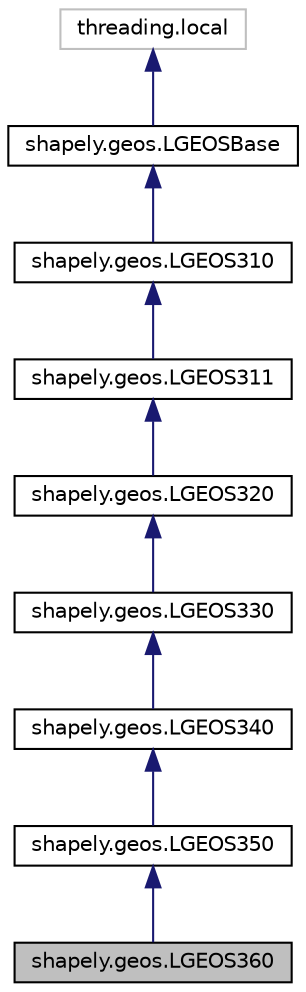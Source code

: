 digraph "shapely.geos.LGEOS360"
{
 // LATEX_PDF_SIZE
  edge [fontname="Helvetica",fontsize="10",labelfontname="Helvetica",labelfontsize="10"];
  node [fontname="Helvetica",fontsize="10",shape=record];
  Node1 [label="shapely.geos.LGEOS360",height=0.2,width=0.4,color="black", fillcolor="grey75", style="filled", fontcolor="black",tooltip=" "];
  Node2 -> Node1 [dir="back",color="midnightblue",fontsize="10",style="solid",fontname="Helvetica"];
  Node2 [label="shapely.geos.LGEOS350",height=0.2,width=0.4,color="black", fillcolor="white", style="filled",URL="$d1/dde/classshapely_1_1geos_1_1_l_g_e_o_s350.html",tooltip=" "];
  Node3 -> Node2 [dir="back",color="midnightblue",fontsize="10",style="solid",fontname="Helvetica"];
  Node3 [label="shapely.geos.LGEOS340",height=0.2,width=0.4,color="black", fillcolor="white", style="filled",URL="$d8/db5/classshapely_1_1geos_1_1_l_g_e_o_s340.html",tooltip=" "];
  Node4 -> Node3 [dir="back",color="midnightblue",fontsize="10",style="solid",fontname="Helvetica"];
  Node4 [label="shapely.geos.LGEOS330",height=0.2,width=0.4,color="black", fillcolor="white", style="filled",URL="$db/dfd/classshapely_1_1geos_1_1_l_g_e_o_s330.html",tooltip=" "];
  Node5 -> Node4 [dir="back",color="midnightblue",fontsize="10",style="solid",fontname="Helvetica"];
  Node5 [label="shapely.geos.LGEOS320",height=0.2,width=0.4,color="black", fillcolor="white", style="filled",URL="$dc/d99/classshapely_1_1geos_1_1_l_g_e_o_s320.html",tooltip=" "];
  Node6 -> Node5 [dir="back",color="midnightblue",fontsize="10",style="solid",fontname="Helvetica"];
  Node6 [label="shapely.geos.LGEOS311",height=0.2,width=0.4,color="black", fillcolor="white", style="filled",URL="$d5/dca/classshapely_1_1geos_1_1_l_g_e_o_s311.html",tooltip=" "];
  Node7 -> Node6 [dir="back",color="midnightblue",fontsize="10",style="solid",fontname="Helvetica"];
  Node7 [label="shapely.geos.LGEOS310",height=0.2,width=0.4,color="black", fillcolor="white", style="filled",URL="$d0/def/classshapely_1_1geos_1_1_l_g_e_o_s310.html",tooltip=" "];
  Node8 -> Node7 [dir="back",color="midnightblue",fontsize="10",style="solid",fontname="Helvetica"];
  Node8 [label="shapely.geos.LGEOSBase",height=0.2,width=0.4,color="black", fillcolor="white", style="filled",URL="$d3/d01/classshapely_1_1geos_1_1_l_g_e_o_s_base.html",tooltip=" "];
  Node9 -> Node8 [dir="back",color="midnightblue",fontsize="10",style="solid",fontname="Helvetica"];
  Node9 [label="threading.local",height=0.2,width=0.4,color="grey75", fillcolor="white", style="filled",tooltip=" "];
}
